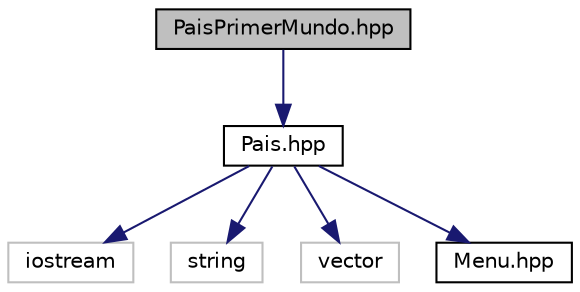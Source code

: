 digraph "PaisPrimerMundo.hpp"
{
 // LATEX_PDF_SIZE
  edge [fontname="Helvetica",fontsize="10",labelfontname="Helvetica",labelfontsize="10"];
  node [fontname="Helvetica",fontsize="10",shape=record];
  Node1 [label="PaisPrimerMundo.hpp",height=0.2,width=0.4,color="black", fillcolor="grey75", style="filled", fontcolor="black",tooltip="Se define la clase PaisPrimerMundo, que se instanciara en objetos."];
  Node1 -> Node2 [color="midnightblue",fontsize="10",style="solid",fontname="Helvetica"];
  Node2 [label="Pais.hpp",height=0.2,width=0.4,color="black", fillcolor="white", style="filled",URL="$_pais_8hpp.html",tooltip="Se define la clase Pais que heredara a PaisPrimerMundo y PaisEnDesarrollo."];
  Node2 -> Node3 [color="midnightblue",fontsize="10",style="solid",fontname="Helvetica"];
  Node3 [label="iostream",height=0.2,width=0.4,color="grey75", fillcolor="white", style="filled",tooltip=" "];
  Node2 -> Node4 [color="midnightblue",fontsize="10",style="solid",fontname="Helvetica"];
  Node4 [label="string",height=0.2,width=0.4,color="grey75", fillcolor="white", style="filled",tooltip=" "];
  Node2 -> Node5 [color="midnightblue",fontsize="10",style="solid",fontname="Helvetica"];
  Node5 [label="vector",height=0.2,width=0.4,color="grey75", fillcolor="white", style="filled",tooltip=" "];
  Node2 -> Node6 [color="midnightblue",fontsize="10",style="solid",fontname="Helvetica"];
  Node6 [label="Menu.hpp",height=0.2,width=0.4,color="black", fillcolor="white", style="filled",URL="$_menu_8hpp.html",tooltip="Se definen los enums empleados para menus."];
}
